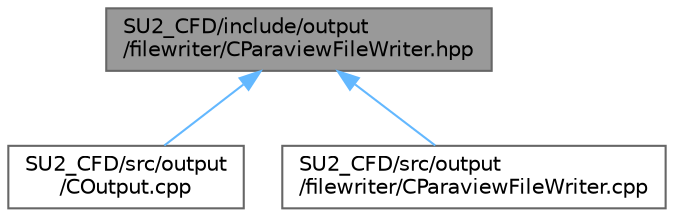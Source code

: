 digraph "SU2_CFD/include/output/filewriter/CParaviewFileWriter.hpp"
{
 // LATEX_PDF_SIZE
  bgcolor="transparent";
  edge [fontname=Helvetica,fontsize=10,labelfontname=Helvetica,labelfontsize=10];
  node [fontname=Helvetica,fontsize=10,shape=box,height=0.2,width=0.4];
  Node1 [id="Node000001",label="SU2_CFD/include/output\l/filewriter/CParaviewFileWriter.hpp",height=0.2,width=0.4,color="gray40", fillcolor="grey60", style="filled", fontcolor="black",tooltip="Headers fo the paraview file writer class."];
  Node1 -> Node2 [id="edge1_Node000001_Node000002",dir="back",color="steelblue1",style="solid",tooltip=" "];
  Node2 [id="Node000002",label="SU2_CFD/src/output\l/COutput.cpp",height=0.2,width=0.4,color="grey40", fillcolor="white", style="filled",URL="$COutput_8cpp.html",tooltip="Main subroutines for output solver information."];
  Node1 -> Node3 [id="edge2_Node000001_Node000003",dir="back",color="steelblue1",style="solid",tooltip=" "];
  Node3 [id="Node000003",label="SU2_CFD/src/output\l/filewriter/CParaviewFileWriter.cpp",height=0.2,width=0.4,color="grey40", fillcolor="white", style="filled",URL="$CParaviewFileWriter_8cpp.html",tooltip="Filewriter class for Paraview ASCII format."];
}
